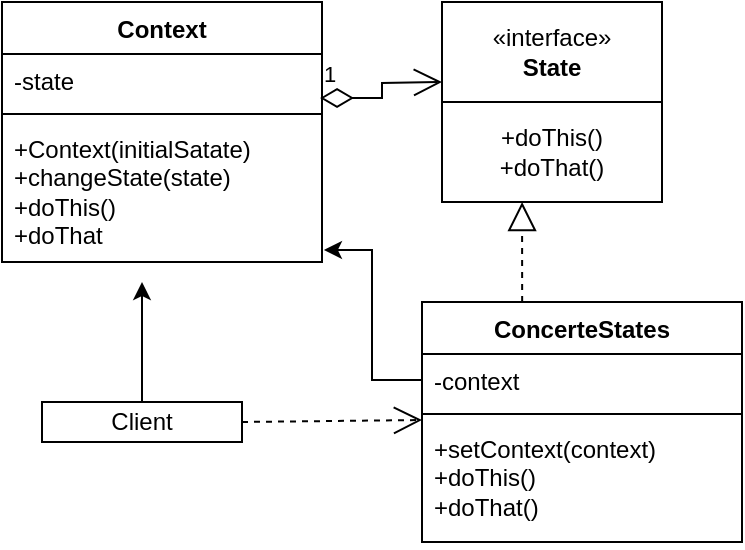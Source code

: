 <mxfile version="26.1.1">
  <diagram name="Страница — 1" id="yUnetwLY6hC_SOKDKd0_">
    <mxGraphModel dx="856" dy="452" grid="1" gridSize="10" guides="1" tooltips="1" connect="1" arrows="1" fold="1" page="1" pageScale="1" pageWidth="827" pageHeight="1169" math="0" shadow="0">
      <root>
        <mxCell id="0" />
        <mxCell id="1" parent="0" />
        <mxCell id="fYzU7iFAGmDWobGTb1Fc-4" value="Context" style="swimlane;fontStyle=1;align=center;verticalAlign=top;childLayout=stackLayout;horizontal=1;startSize=26;horizontalStack=0;resizeParent=1;resizeParentMax=0;resizeLast=0;collapsible=1;marginBottom=0;whiteSpace=wrap;html=1;" vertex="1" parent="1">
          <mxGeometry x="70" y="80" width="160" height="130" as="geometry" />
        </mxCell>
        <mxCell id="fYzU7iFAGmDWobGTb1Fc-5" value="-state" style="text;strokeColor=none;fillColor=none;align=left;verticalAlign=top;spacingLeft=4;spacingRight=4;overflow=hidden;rotatable=0;points=[[0,0.5],[1,0.5]];portConstraint=eastwest;whiteSpace=wrap;html=1;" vertex="1" parent="fYzU7iFAGmDWobGTb1Fc-4">
          <mxGeometry y="26" width="160" height="26" as="geometry" />
        </mxCell>
        <mxCell id="fYzU7iFAGmDWobGTb1Fc-6" value="" style="line;strokeWidth=1;fillColor=none;align=left;verticalAlign=middle;spacingTop=-1;spacingLeft=3;spacingRight=3;rotatable=0;labelPosition=right;points=[];portConstraint=eastwest;strokeColor=inherit;" vertex="1" parent="fYzU7iFAGmDWobGTb1Fc-4">
          <mxGeometry y="52" width="160" height="8" as="geometry" />
        </mxCell>
        <mxCell id="fYzU7iFAGmDWobGTb1Fc-7" value="+Context(initialSatate)&lt;div&gt;+changeState(state)&lt;/div&gt;&lt;div&gt;+doThis()&lt;/div&gt;&lt;div&gt;+doThat&lt;/div&gt;&lt;div&gt;&lt;br&gt;&lt;/div&gt;" style="text;strokeColor=none;fillColor=none;align=left;verticalAlign=top;spacingLeft=4;spacingRight=4;overflow=hidden;rotatable=0;points=[[0,0.5],[1,0.5]];portConstraint=eastwest;whiteSpace=wrap;html=1;" vertex="1" parent="fYzU7iFAGmDWobGTb1Fc-4">
          <mxGeometry y="60" width="160" height="70" as="geometry" />
        </mxCell>
        <mxCell id="fYzU7iFAGmDWobGTb1Fc-25" style="edgeStyle=orthogonalEdgeStyle;rounded=0;orthogonalLoop=1;jettySize=auto;html=1;" edge="1" parent="1" source="fYzU7iFAGmDWobGTb1Fc-12">
          <mxGeometry relative="1" as="geometry">
            <mxPoint x="140" y="220" as="targetPoint" />
          </mxGeometry>
        </mxCell>
        <mxCell id="fYzU7iFAGmDWobGTb1Fc-12" value="Client" style="html=1;whiteSpace=wrap;" vertex="1" parent="1">
          <mxGeometry x="90" y="280" width="100" height="20" as="geometry" />
        </mxCell>
        <mxCell id="fYzU7iFAGmDWobGTb1Fc-13" value="ConcerteStates" style="swimlane;fontStyle=1;align=center;verticalAlign=top;childLayout=stackLayout;horizontal=1;startSize=26;horizontalStack=0;resizeParent=1;resizeParentMax=0;resizeLast=0;collapsible=1;marginBottom=0;whiteSpace=wrap;html=1;" vertex="1" parent="1">
          <mxGeometry x="280" y="230" width="160" height="120" as="geometry" />
        </mxCell>
        <mxCell id="fYzU7iFAGmDWobGTb1Fc-14" value="-context" style="text;strokeColor=none;fillColor=none;align=left;verticalAlign=top;spacingLeft=4;spacingRight=4;overflow=hidden;rotatable=0;points=[[0,0.5],[1,0.5]];portConstraint=eastwest;whiteSpace=wrap;html=1;" vertex="1" parent="fYzU7iFAGmDWobGTb1Fc-13">
          <mxGeometry y="26" width="160" height="26" as="geometry" />
        </mxCell>
        <mxCell id="fYzU7iFAGmDWobGTb1Fc-15" value="" style="line;strokeWidth=1;fillColor=none;align=left;verticalAlign=middle;spacingTop=-1;spacingLeft=3;spacingRight=3;rotatable=0;labelPosition=right;points=[];portConstraint=eastwest;strokeColor=inherit;" vertex="1" parent="fYzU7iFAGmDWobGTb1Fc-13">
          <mxGeometry y="52" width="160" height="8" as="geometry" />
        </mxCell>
        <mxCell id="fYzU7iFAGmDWobGTb1Fc-16" value="+setContext(context)&lt;div&gt;+doThis()&lt;/div&gt;&lt;div&gt;+doThat()&lt;/div&gt;" style="text;strokeColor=none;fillColor=none;align=left;verticalAlign=top;spacingLeft=4;spacingRight=4;overflow=hidden;rotatable=0;points=[[0,0.5],[1,0.5]];portConstraint=eastwest;whiteSpace=wrap;html=1;" vertex="1" parent="fYzU7iFAGmDWobGTb1Fc-13">
          <mxGeometry y="60" width="160" height="60" as="geometry" />
        </mxCell>
        <mxCell id="fYzU7iFAGmDWobGTb1Fc-17" value="«interface»&lt;br&gt;&lt;b&gt;State&lt;/b&gt;" style="html=1;whiteSpace=wrap;" vertex="1" parent="1">
          <mxGeometry x="290" y="80" width="110" height="50" as="geometry" />
        </mxCell>
        <mxCell id="fYzU7iFAGmDWobGTb1Fc-18" value="+doThis()&lt;div&gt;+doThat()&lt;/div&gt;" style="html=1;whiteSpace=wrap;" vertex="1" parent="1">
          <mxGeometry x="290" y="130" width="110" height="50" as="geometry" />
        </mxCell>
        <mxCell id="fYzU7iFAGmDWobGTb1Fc-19" value="1" style="endArrow=open;html=1;endSize=12;startArrow=diamondThin;startSize=14;startFill=0;edgeStyle=orthogonalEdgeStyle;align=left;verticalAlign=bottom;rounded=0;exitX=0.994;exitY=0.846;exitDx=0;exitDy=0;exitPerimeter=0;" edge="1" parent="1" source="fYzU7iFAGmDWobGTb1Fc-5">
          <mxGeometry x="-1" y="3" relative="1" as="geometry">
            <mxPoint x="330" y="240" as="sourcePoint" />
            <mxPoint x="290" y="120" as="targetPoint" />
          </mxGeometry>
        </mxCell>
        <mxCell id="fYzU7iFAGmDWobGTb1Fc-20" style="edgeStyle=orthogonalEdgeStyle;rounded=0;orthogonalLoop=1;jettySize=auto;html=1;entryX=1.006;entryY=0.914;entryDx=0;entryDy=0;entryPerimeter=0;" edge="1" parent="1" source="fYzU7iFAGmDWobGTb1Fc-14" target="fYzU7iFAGmDWobGTb1Fc-7">
          <mxGeometry relative="1" as="geometry" />
        </mxCell>
        <mxCell id="fYzU7iFAGmDWobGTb1Fc-22" value="" style="endArrow=block;dashed=1;endFill=0;endSize=12;html=1;rounded=0;entryX=0.364;entryY=1;entryDx=0;entryDy=0;entryPerimeter=0;exitX=0.313;exitY=0;exitDx=0;exitDy=0;exitPerimeter=0;" edge="1" parent="1" source="fYzU7iFAGmDWobGTb1Fc-13" target="fYzU7iFAGmDWobGTb1Fc-18">
          <mxGeometry width="160" relative="1" as="geometry">
            <mxPoint x="330" y="220" as="sourcePoint" />
            <mxPoint x="490" y="240" as="targetPoint" />
          </mxGeometry>
        </mxCell>
        <mxCell id="fYzU7iFAGmDWobGTb1Fc-23" value="" style="endArrow=open;endSize=12;dashed=1;html=1;rounded=0;exitX=1;exitY=0.5;exitDx=0;exitDy=0;" edge="1" parent="1" source="fYzU7iFAGmDWobGTb1Fc-12">
          <mxGeometry x="0.111" width="160" relative="1" as="geometry">
            <mxPoint x="200" y="289" as="sourcePoint" />
            <mxPoint x="280" y="289" as="targetPoint" />
            <mxPoint as="offset" />
          </mxGeometry>
        </mxCell>
      </root>
    </mxGraphModel>
  </diagram>
</mxfile>
